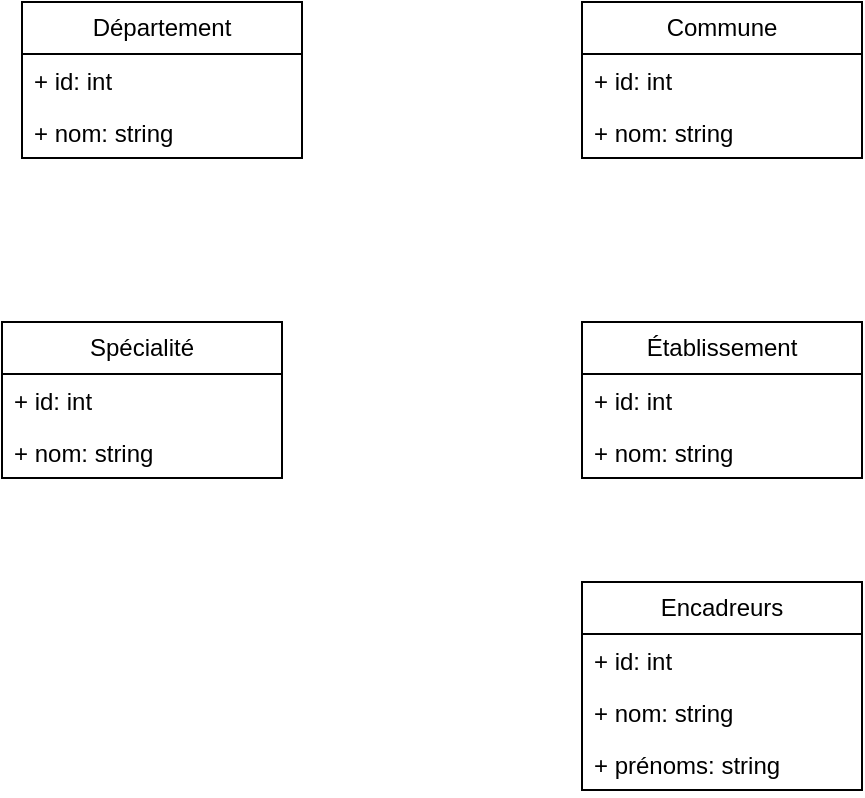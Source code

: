<mxfile version="24.7.16">
  <diagram name="Page-1" id="TbWVaHEkd2cLGeQg1UoI">
    <mxGraphModel dx="903" dy="458" grid="1" gridSize="10" guides="1" tooltips="1" connect="1" arrows="1" fold="1" page="1" pageScale="1" pageWidth="827" pageHeight="1169" math="0" shadow="0">
      <root>
        <mxCell id="0" />
        <mxCell id="1" parent="0" />
        <mxCell id="cCkJc4M6iDgsWvNY-ZXl-4" value="Département" style="swimlane;fontStyle=0;childLayout=stackLayout;horizontal=1;startSize=26;fillColor=none;horizontalStack=0;resizeParent=1;resizeParentMax=0;resizeLast=0;collapsible=1;marginBottom=0;whiteSpace=wrap;html=1;" vertex="1" parent="1">
          <mxGeometry x="90" y="270" width="140" height="78" as="geometry" />
        </mxCell>
        <mxCell id="cCkJc4M6iDgsWvNY-ZXl-5" value="+ id: int" style="text;strokeColor=none;fillColor=none;align=left;verticalAlign=top;spacingLeft=4;spacingRight=4;overflow=hidden;rotatable=0;points=[[0,0.5],[1,0.5]];portConstraint=eastwest;whiteSpace=wrap;html=1;" vertex="1" parent="cCkJc4M6iDgsWvNY-ZXl-4">
          <mxGeometry y="26" width="140" height="26" as="geometry" />
        </mxCell>
        <mxCell id="cCkJc4M6iDgsWvNY-ZXl-6" value="+ nom: string" style="text;strokeColor=none;fillColor=none;align=left;verticalAlign=top;spacingLeft=4;spacingRight=4;overflow=hidden;rotatable=0;points=[[0,0.5],[1,0.5]];portConstraint=eastwest;whiteSpace=wrap;html=1;" vertex="1" parent="cCkJc4M6iDgsWvNY-ZXl-4">
          <mxGeometry y="52" width="140" height="26" as="geometry" />
        </mxCell>
        <mxCell id="cCkJc4M6iDgsWvNY-ZXl-8" value="Encadreurs" style="swimlane;fontStyle=0;childLayout=stackLayout;horizontal=1;startSize=26;fillColor=none;horizontalStack=0;resizeParent=1;resizeParentMax=0;resizeLast=0;collapsible=1;marginBottom=0;whiteSpace=wrap;html=1;" vertex="1" parent="1">
          <mxGeometry x="370" y="560" width="140" height="104" as="geometry" />
        </mxCell>
        <mxCell id="cCkJc4M6iDgsWvNY-ZXl-9" value="+ id: int" style="text;strokeColor=none;fillColor=none;align=left;verticalAlign=top;spacingLeft=4;spacingRight=4;overflow=hidden;rotatable=0;points=[[0,0.5],[1,0.5]];portConstraint=eastwest;whiteSpace=wrap;html=1;" vertex="1" parent="cCkJc4M6iDgsWvNY-ZXl-8">
          <mxGeometry y="26" width="140" height="26" as="geometry" />
        </mxCell>
        <mxCell id="cCkJc4M6iDgsWvNY-ZXl-10" value="+ nom: string" style="text;strokeColor=none;fillColor=none;align=left;verticalAlign=top;spacingLeft=4;spacingRight=4;overflow=hidden;rotatable=0;points=[[0,0.5],[1,0.5]];portConstraint=eastwest;whiteSpace=wrap;html=1;" vertex="1" parent="cCkJc4M6iDgsWvNY-ZXl-8">
          <mxGeometry y="52" width="140" height="26" as="geometry" />
        </mxCell>
        <mxCell id="cCkJc4M6iDgsWvNY-ZXl-17" value="+ prénoms: string" style="text;strokeColor=none;fillColor=none;align=left;verticalAlign=top;spacingLeft=4;spacingRight=4;overflow=hidden;rotatable=0;points=[[0,0.5],[1,0.5]];portConstraint=eastwest;whiteSpace=wrap;html=1;" vertex="1" parent="cCkJc4M6iDgsWvNY-ZXl-8">
          <mxGeometry y="78" width="140" height="26" as="geometry" />
        </mxCell>
        <mxCell id="cCkJc4M6iDgsWvNY-ZXl-11" value="Commune" style="swimlane;fontStyle=0;childLayout=stackLayout;horizontal=1;startSize=26;fillColor=none;horizontalStack=0;resizeParent=1;resizeParentMax=0;resizeLast=0;collapsible=1;marginBottom=0;whiteSpace=wrap;html=1;" vertex="1" parent="1">
          <mxGeometry x="370" y="270" width="140" height="78" as="geometry" />
        </mxCell>
        <mxCell id="cCkJc4M6iDgsWvNY-ZXl-12" value="+ id: int" style="text;strokeColor=none;fillColor=none;align=left;verticalAlign=top;spacingLeft=4;spacingRight=4;overflow=hidden;rotatable=0;points=[[0,0.5],[1,0.5]];portConstraint=eastwest;whiteSpace=wrap;html=1;" vertex="1" parent="cCkJc4M6iDgsWvNY-ZXl-11">
          <mxGeometry y="26" width="140" height="26" as="geometry" />
        </mxCell>
        <mxCell id="cCkJc4M6iDgsWvNY-ZXl-13" value="+ nom: string" style="text;strokeColor=none;fillColor=none;align=left;verticalAlign=top;spacingLeft=4;spacingRight=4;overflow=hidden;rotatable=0;points=[[0,0.5],[1,0.5]];portConstraint=eastwest;whiteSpace=wrap;html=1;" vertex="1" parent="cCkJc4M6iDgsWvNY-ZXl-11">
          <mxGeometry y="52" width="140" height="26" as="geometry" />
        </mxCell>
        <mxCell id="cCkJc4M6iDgsWvNY-ZXl-14" value="Établissement" style="swimlane;fontStyle=0;childLayout=stackLayout;horizontal=1;startSize=26;fillColor=none;horizontalStack=0;resizeParent=1;resizeParentMax=0;resizeLast=0;collapsible=1;marginBottom=0;whiteSpace=wrap;html=1;" vertex="1" parent="1">
          <mxGeometry x="370" y="430" width="140" height="78" as="geometry" />
        </mxCell>
        <mxCell id="cCkJc4M6iDgsWvNY-ZXl-15" value="+ id: int" style="text;strokeColor=none;fillColor=none;align=left;verticalAlign=top;spacingLeft=4;spacingRight=4;overflow=hidden;rotatable=0;points=[[0,0.5],[1,0.5]];portConstraint=eastwest;whiteSpace=wrap;html=1;" vertex="1" parent="cCkJc4M6iDgsWvNY-ZXl-14">
          <mxGeometry y="26" width="140" height="26" as="geometry" />
        </mxCell>
        <mxCell id="cCkJc4M6iDgsWvNY-ZXl-16" value="+ nom: string" style="text;strokeColor=none;fillColor=none;align=left;verticalAlign=top;spacingLeft=4;spacingRight=4;overflow=hidden;rotatable=0;points=[[0,0.5],[1,0.5]];portConstraint=eastwest;whiteSpace=wrap;html=1;" vertex="1" parent="cCkJc4M6iDgsWvNY-ZXl-14">
          <mxGeometry y="52" width="140" height="26" as="geometry" />
        </mxCell>
        <mxCell id="cCkJc4M6iDgsWvNY-ZXl-18" value="Spécialité" style="swimlane;fontStyle=0;childLayout=stackLayout;horizontal=1;startSize=26;fillColor=none;horizontalStack=0;resizeParent=1;resizeParentMax=0;resizeLast=0;collapsible=1;marginBottom=0;whiteSpace=wrap;html=1;" vertex="1" parent="1">
          <mxGeometry x="80" y="430" width="140" height="78" as="geometry" />
        </mxCell>
        <mxCell id="cCkJc4M6iDgsWvNY-ZXl-19" value="+ id: int" style="text;strokeColor=none;fillColor=none;align=left;verticalAlign=top;spacingLeft=4;spacingRight=4;overflow=hidden;rotatable=0;points=[[0,0.5],[1,0.5]];portConstraint=eastwest;whiteSpace=wrap;html=1;" vertex="1" parent="cCkJc4M6iDgsWvNY-ZXl-18">
          <mxGeometry y="26" width="140" height="26" as="geometry" />
        </mxCell>
        <mxCell id="cCkJc4M6iDgsWvNY-ZXl-20" value="+ nom: string" style="text;strokeColor=none;fillColor=none;align=left;verticalAlign=top;spacingLeft=4;spacingRight=4;overflow=hidden;rotatable=0;points=[[0,0.5],[1,0.5]];portConstraint=eastwest;whiteSpace=wrap;html=1;" vertex="1" parent="cCkJc4M6iDgsWvNY-ZXl-18">
          <mxGeometry y="52" width="140" height="26" as="geometry" />
        </mxCell>
      </root>
    </mxGraphModel>
  </diagram>
</mxfile>
